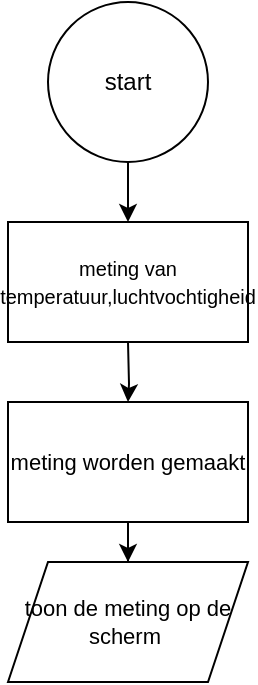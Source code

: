 <mxfile version="20.3.0" type="device"><diagram id="Ba1BAW4hrhCOdPL8eCHG" name="Pagina-1"><mxGraphModel dx="1038" dy="641" grid="1" gridSize="10" guides="1" tooltips="1" connect="1" arrows="1" fold="1" page="1" pageScale="1" pageWidth="2339" pageHeight="3300" math="0" shadow="0"><root><mxCell id="0"/><mxCell id="1" parent="0"/><mxCell id="wwEuZLlFuNB5Wl7FihS5-8" value="" style="edgeStyle=orthogonalEdgeStyle;rounded=0;orthogonalLoop=1;jettySize=auto;html=1;fontSize=11;" edge="1" parent="1" source="wwEuZLlFuNB5Wl7FihS5-1"><mxGeometry relative="1" as="geometry"><mxPoint x="420" y="120" as="targetPoint"/></mxGeometry></mxCell><mxCell id="wwEuZLlFuNB5Wl7FihS5-1" value="start" style="ellipse;whiteSpace=wrap;html=1;aspect=fixed;" vertex="1" parent="1"><mxGeometry x="380" y="10" width="80" height="80" as="geometry"/></mxCell><mxCell id="wwEuZLlFuNB5Wl7FihS5-10" value="" style="edgeStyle=orthogonalEdgeStyle;rounded=0;orthogonalLoop=1;jettySize=auto;html=1;fontSize=11;" edge="1" parent="1" target="wwEuZLlFuNB5Wl7FihS5-9"><mxGeometry relative="1" as="geometry"><mxPoint x="420" y="180" as="sourcePoint"/></mxGeometry></mxCell><mxCell id="wwEuZLlFuNB5Wl7FihS5-12" value="" style="edgeStyle=orthogonalEdgeStyle;rounded=0;orthogonalLoop=1;jettySize=auto;html=1;fontSize=11;" edge="1" parent="1" source="wwEuZLlFuNB5Wl7FihS5-9" target="wwEuZLlFuNB5Wl7FihS5-11"><mxGeometry relative="1" as="geometry"/></mxCell><mxCell id="wwEuZLlFuNB5Wl7FihS5-9" value="meting worden gemaakt" style="whiteSpace=wrap;html=1;fontSize=11;" vertex="1" parent="1"><mxGeometry x="360" y="210" width="120" height="60" as="geometry"/></mxCell><mxCell id="wwEuZLlFuNB5Wl7FihS5-11" value="toon de meting op de scherm&amp;nbsp;" style="shape=parallelogram;perimeter=parallelogramPerimeter;whiteSpace=wrap;html=1;fixedSize=1;fontSize=11;" vertex="1" parent="1"><mxGeometry x="360" y="290" width="120" height="60" as="geometry"/></mxCell><mxCell id="wwEuZLlFuNB5Wl7FihS5-13" value="&lt;font style=&quot;font-size: 10px;&quot;&gt;meting van temperatuur,luchtvochtigheid&lt;br&gt;&lt;/font&gt;" style="rounded=0;whiteSpace=wrap;html=1;fontSize=11;" vertex="1" parent="1"><mxGeometry x="360" y="120" width="120" height="60" as="geometry"/></mxCell></root></mxGraphModel></diagram></mxfile>